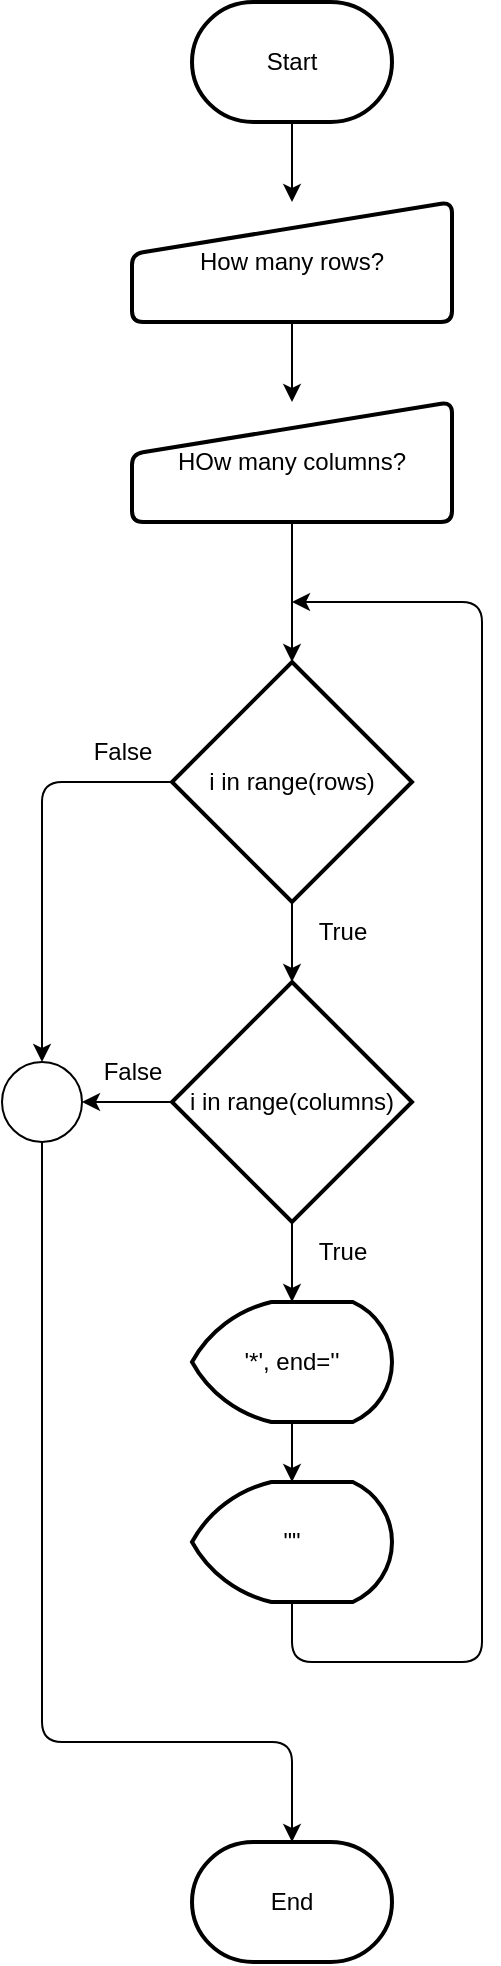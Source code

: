 <mxfile>
    <diagram id="akMUJ-wZla5J8n5g_Gxg" name="Page-1">
        <mxGraphModel dx="1136" dy="619" grid="1" gridSize="10" guides="1" tooltips="1" connect="1" arrows="1" fold="1" page="1" pageScale="1" pageWidth="850" pageHeight="1100" math="0" shadow="0">
            <root>
                <mxCell id="0"/>
                <mxCell id="1" parent="0"/>
                <mxCell id="6" style="edgeStyle=none;html=1;entryX=0.5;entryY=0;entryDx=0;entryDy=0;" edge="1" parent="1" source="2" target="4">
                    <mxGeometry relative="1" as="geometry"/>
                </mxCell>
                <mxCell id="2" value="Start" style="strokeWidth=2;html=1;shape=mxgraph.flowchart.terminator;whiteSpace=wrap;" vertex="1" parent="1">
                    <mxGeometry x="375" y="30" width="100" height="60" as="geometry"/>
                </mxCell>
                <mxCell id="3" value="End" style="strokeWidth=2;html=1;shape=mxgraph.flowchart.terminator;whiteSpace=wrap;" vertex="1" parent="1">
                    <mxGeometry x="375" y="950" width="100" height="60" as="geometry"/>
                </mxCell>
                <mxCell id="7" style="edgeStyle=none;html=1;entryX=0.5;entryY=0;entryDx=0;entryDy=0;" edge="1" parent="1" source="4" target="5">
                    <mxGeometry relative="1" as="geometry"/>
                </mxCell>
                <mxCell id="4" value="How many rows?" style="html=1;strokeWidth=2;shape=manualInput;whiteSpace=wrap;rounded=1;size=26;arcSize=11;" vertex="1" parent="1">
                    <mxGeometry x="345" y="130" width="160" height="60" as="geometry"/>
                </mxCell>
                <mxCell id="12" style="edgeStyle=none;html=1;entryX=0.5;entryY=0;entryDx=0;entryDy=0;entryPerimeter=0;" edge="1" parent="1" source="5" target="8">
                    <mxGeometry relative="1" as="geometry"/>
                </mxCell>
                <mxCell id="5" value="HOw many columns?" style="html=1;strokeWidth=2;shape=manualInput;whiteSpace=wrap;rounded=1;size=26;arcSize=11;" vertex="1" parent="1">
                    <mxGeometry x="345" y="230" width="160" height="60" as="geometry"/>
                </mxCell>
                <mxCell id="13" style="edgeStyle=none;html=1;entryX=0.5;entryY=0;entryDx=0;entryDy=0;entryPerimeter=0;" edge="1" parent="1" source="8" target="9">
                    <mxGeometry relative="1" as="geometry"/>
                </mxCell>
                <mxCell id="23" style="edgeStyle=none;html=1;entryX=0.5;entryY=0;entryDx=0;entryDy=0;entryPerimeter=0;" edge="1" parent="1" source="8" target="21">
                    <mxGeometry relative="1" as="geometry">
                        <Array as="points">
                            <mxPoint x="300" y="420"/>
                        </Array>
                    </mxGeometry>
                </mxCell>
                <mxCell id="8" value="i in range(rows)" style="strokeWidth=2;html=1;shape=mxgraph.flowchart.decision;whiteSpace=wrap;" vertex="1" parent="1">
                    <mxGeometry x="365" y="360" width="120" height="120" as="geometry"/>
                </mxCell>
                <mxCell id="14" style="edgeStyle=none;html=1;entryX=0.5;entryY=0;entryDx=0;entryDy=0;entryPerimeter=0;" edge="1" parent="1" source="9" target="10">
                    <mxGeometry relative="1" as="geometry"/>
                </mxCell>
                <mxCell id="22" style="edgeStyle=none;html=1;entryX=1;entryY=0.5;entryDx=0;entryDy=0;entryPerimeter=0;" edge="1" parent="1" source="9" target="21">
                    <mxGeometry relative="1" as="geometry"/>
                </mxCell>
                <mxCell id="9" value="i in range(columns)" style="strokeWidth=2;html=1;shape=mxgraph.flowchart.decision;whiteSpace=wrap;" vertex="1" parent="1">
                    <mxGeometry x="365" y="520" width="120" height="120" as="geometry"/>
                </mxCell>
                <mxCell id="17" style="edgeStyle=none;html=1;entryX=0.5;entryY=0;entryDx=0;entryDy=0;entryPerimeter=0;" edge="1" parent="1" source="10" target="11">
                    <mxGeometry relative="1" as="geometry"/>
                </mxCell>
                <mxCell id="10" value="'*', end=''" style="strokeWidth=2;html=1;shape=mxgraph.flowchart.display;whiteSpace=wrap;" vertex="1" parent="1">
                    <mxGeometry x="375" y="680" width="100" height="60" as="geometry"/>
                </mxCell>
                <mxCell id="18" style="edgeStyle=none;html=1;" edge="1" parent="1" source="11">
                    <mxGeometry relative="1" as="geometry">
                        <mxPoint x="425" y="330" as="targetPoint"/>
                        <Array as="points">
                            <mxPoint x="425" y="860"/>
                            <mxPoint x="520" y="860"/>
                            <mxPoint x="520" y="330"/>
                        </Array>
                    </mxGeometry>
                </mxCell>
                <mxCell id="11" value="&quot;&quot;" style="strokeWidth=2;html=1;shape=mxgraph.flowchart.display;whiteSpace=wrap;" vertex="1" parent="1">
                    <mxGeometry x="375" y="770" width="100" height="60" as="geometry"/>
                </mxCell>
                <mxCell id="15" value="True" style="text;html=1;align=center;verticalAlign=middle;resizable=0;points=[];autosize=1;strokeColor=none;fillColor=none;" vertex="1" parent="1">
                    <mxGeometry x="425" y="480" width="50" height="30" as="geometry"/>
                </mxCell>
                <mxCell id="16" value="True" style="text;html=1;align=center;verticalAlign=middle;resizable=0;points=[];autosize=1;strokeColor=none;fillColor=none;" vertex="1" parent="1">
                    <mxGeometry x="425" y="640" width="50" height="30" as="geometry"/>
                </mxCell>
                <mxCell id="24" style="edgeStyle=none;html=1;entryX=0.5;entryY=0;entryDx=0;entryDy=0;entryPerimeter=0;" edge="1" parent="1" source="21" target="3">
                    <mxGeometry relative="1" as="geometry">
                        <Array as="points">
                            <mxPoint x="300" y="900"/>
                            <mxPoint x="425" y="900"/>
                        </Array>
                    </mxGeometry>
                </mxCell>
                <mxCell id="21" value="" style="verticalLabelPosition=bottom;verticalAlign=top;html=1;shape=mxgraph.flowchart.on-page_reference;" vertex="1" parent="1">
                    <mxGeometry x="280" y="560" width="40" height="40" as="geometry"/>
                </mxCell>
                <mxCell id="26" value="False" style="text;html=1;align=center;verticalAlign=middle;resizable=0;points=[];autosize=1;strokeColor=none;fillColor=none;" vertex="1" parent="1">
                    <mxGeometry x="320" y="550" width="50" height="30" as="geometry"/>
                </mxCell>
                <mxCell id="27" value="False" style="text;html=1;align=center;verticalAlign=middle;resizable=0;points=[];autosize=1;strokeColor=none;fillColor=none;" vertex="1" parent="1">
                    <mxGeometry x="315" y="390" width="50" height="30" as="geometry"/>
                </mxCell>
            </root>
        </mxGraphModel>
    </diagram>
</mxfile>